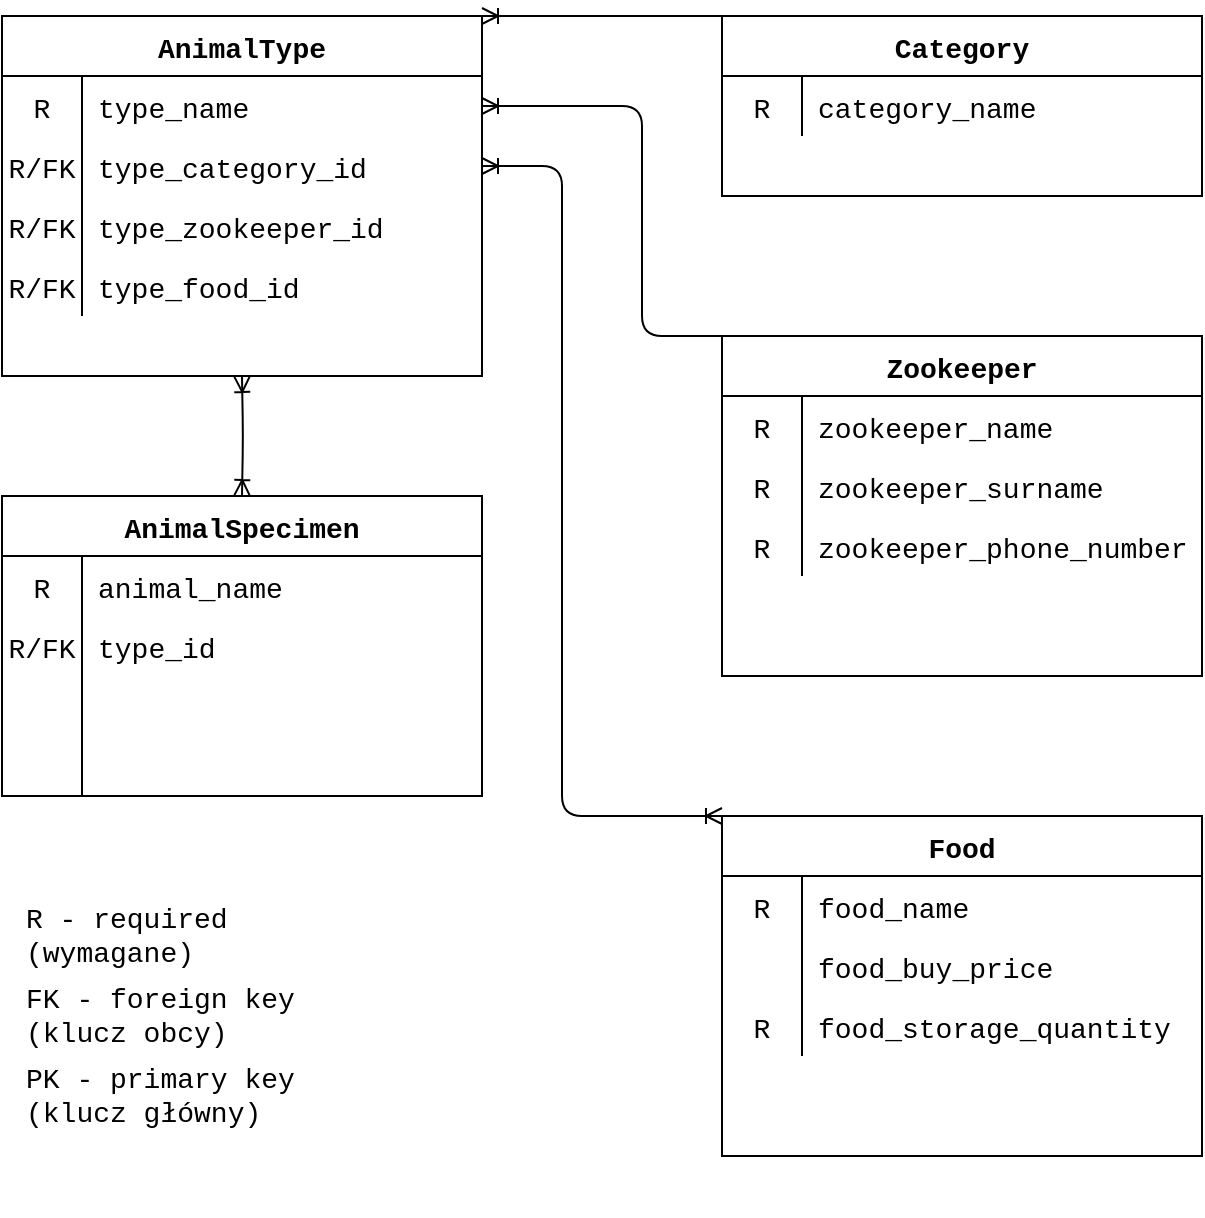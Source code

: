 <mxfile version="14.7.3" type="github">
  <diagram id="sl1sLAIorJPmM6Glef_p" name="Page-1">
    <mxGraphModel dx="1422" dy="791" grid="1" gridSize="10" guides="1" tooltips="1" connect="1" arrows="1" fold="1" page="0" pageScale="1" pageWidth="827" pageHeight="1169" math="0" shadow="0">
      <root>
        <mxCell id="0" />
        <mxCell id="1" parent="0" />
        <mxCell id="H-2fJrms_N8roYaYfMnV-32" value="Zookeeper" style="shape=table;startSize=30;container=1;collapsible=1;childLayout=tableLayout;fixedRows=1;rowLines=0;fontStyle=1;align=center;resizeLast=1;fontFamily=Courier New;fontSize=14;" parent="1" vertex="1">
          <mxGeometry x="360" y="240" width="240" height="170" as="geometry" />
        </mxCell>
        <mxCell id="H-2fJrms_N8roYaYfMnV-36" value="" style="shape=partialRectangle;collapsible=0;dropTarget=0;pointerEvents=0;fillColor=none;top=0;left=0;bottom=0;right=0;points=[[0,0.5],[1,0.5]];portConstraint=eastwest;fontFamily=Courier New;fontSize=14;" parent="H-2fJrms_N8roYaYfMnV-32" vertex="1">
          <mxGeometry y="30" width="240" height="30" as="geometry" />
        </mxCell>
        <mxCell id="H-2fJrms_N8roYaYfMnV-37" value="R" style="shape=partialRectangle;connectable=0;fillColor=none;top=0;left=0;bottom=0;right=0;editable=1;overflow=hidden;fontFamily=Courier New;fontSize=14;" parent="H-2fJrms_N8roYaYfMnV-36" vertex="1">
          <mxGeometry width="40" height="30" as="geometry" />
        </mxCell>
        <mxCell id="H-2fJrms_N8roYaYfMnV-38" value="zookeeper_name" style="shape=partialRectangle;connectable=0;fillColor=none;top=0;left=0;bottom=0;right=0;align=left;spacingLeft=6;overflow=hidden;fontFamily=Courier New;fontSize=14;" parent="H-2fJrms_N8roYaYfMnV-36" vertex="1">
          <mxGeometry x="40" width="200" height="30" as="geometry" />
        </mxCell>
        <mxCell id="H-2fJrms_N8roYaYfMnV-39" value="" style="shape=partialRectangle;collapsible=0;dropTarget=0;pointerEvents=0;fillColor=none;top=0;left=0;bottom=0;right=0;points=[[0,0.5],[1,0.5]];portConstraint=eastwest;fontFamily=Courier New;fontSize=14;" parent="H-2fJrms_N8roYaYfMnV-32" vertex="1">
          <mxGeometry y="60" width="240" height="30" as="geometry" />
        </mxCell>
        <mxCell id="H-2fJrms_N8roYaYfMnV-40" value="R" style="shape=partialRectangle;connectable=0;fillColor=none;top=0;left=0;bottom=0;right=0;editable=1;overflow=hidden;fontFamily=Courier New;fontSize=14;" parent="H-2fJrms_N8roYaYfMnV-39" vertex="1">
          <mxGeometry width="40" height="30" as="geometry" />
        </mxCell>
        <mxCell id="H-2fJrms_N8roYaYfMnV-41" value="zookeeper_surname" style="shape=partialRectangle;connectable=0;fillColor=none;top=0;left=0;bottom=0;right=0;align=left;spacingLeft=6;overflow=hidden;fontFamily=Courier New;fontSize=14;" parent="H-2fJrms_N8roYaYfMnV-39" vertex="1">
          <mxGeometry x="40" width="200" height="30" as="geometry" />
        </mxCell>
        <mxCell id="H-2fJrms_N8roYaYfMnV-42" value="" style="shape=partialRectangle;collapsible=0;dropTarget=0;pointerEvents=0;fillColor=none;top=0;left=0;bottom=0;right=0;points=[[0,0.5],[1,0.5]];portConstraint=eastwest;fontFamily=Courier New;fontSize=14;" parent="H-2fJrms_N8roYaYfMnV-32" vertex="1">
          <mxGeometry y="90" width="240" height="30" as="geometry" />
        </mxCell>
        <mxCell id="H-2fJrms_N8roYaYfMnV-43" value="R" style="shape=partialRectangle;connectable=0;fillColor=none;top=0;left=0;bottom=0;right=0;editable=1;overflow=hidden;fontFamily=Courier New;fontSize=14;" parent="H-2fJrms_N8roYaYfMnV-42" vertex="1">
          <mxGeometry width="40" height="30" as="geometry" />
        </mxCell>
        <mxCell id="H-2fJrms_N8roYaYfMnV-44" value="zookeeper_phone_number" style="shape=partialRectangle;connectable=0;fillColor=none;top=0;left=0;bottom=0;right=0;align=left;spacingLeft=6;overflow=hidden;fontFamily=Courier New;fontSize=14;" parent="H-2fJrms_N8roYaYfMnV-42" vertex="1">
          <mxGeometry x="40" width="200" height="30" as="geometry" />
        </mxCell>
        <mxCell id="H-2fJrms_N8roYaYfMnV-55" value="Category" style="shape=table;startSize=30;container=1;collapsible=1;childLayout=tableLayout;fixedRows=1;rowLines=0;fontStyle=1;align=center;resizeLast=1;fontFamily=Courier New;fontSize=14;" parent="1" vertex="1">
          <mxGeometry x="360" y="80" width="240" height="90" as="geometry" />
        </mxCell>
        <mxCell id="H-2fJrms_N8roYaYfMnV-59" value="" style="shape=partialRectangle;collapsible=0;dropTarget=0;pointerEvents=0;fillColor=none;top=0;left=0;bottom=0;right=0;points=[[0,0.5],[1,0.5]];portConstraint=eastwest;fontFamily=Courier New;fontSize=14;" parent="H-2fJrms_N8roYaYfMnV-55" vertex="1">
          <mxGeometry y="30" width="240" height="30" as="geometry" />
        </mxCell>
        <mxCell id="H-2fJrms_N8roYaYfMnV-60" value="R" style="shape=partialRectangle;connectable=0;fillColor=none;top=0;left=0;bottom=0;right=0;editable=1;overflow=hidden;fontFamily=Courier New;fontSize=14;" parent="H-2fJrms_N8roYaYfMnV-59" vertex="1">
          <mxGeometry width="40" height="30" as="geometry" />
        </mxCell>
        <mxCell id="H-2fJrms_N8roYaYfMnV-61" value="category_name" style="shape=partialRectangle;connectable=0;fillColor=none;top=0;left=0;bottom=0;right=0;align=left;spacingLeft=6;overflow=hidden;fontFamily=Courier New;fontSize=14;" parent="H-2fJrms_N8roYaYfMnV-59" vertex="1">
          <mxGeometry x="40" width="200" height="30" as="geometry" />
        </mxCell>
        <mxCell id="H-2fJrms_N8roYaYfMnV-68" value="" style="group;fontFamily=Courier New;fontSize=14;" parent="1" vertex="1" connectable="0">
          <mxGeometry x="360" y="480" width="240" height="200" as="geometry" />
        </mxCell>
        <mxCell id="H-2fJrms_N8roYaYfMnV-19" value="Food" style="shape=table;startSize=30;container=1;collapsible=1;childLayout=tableLayout;fixedRows=1;rowLines=0;fontStyle=1;align=center;resizeLast=1;fontFamily=Courier New;fontSize=14;" parent="H-2fJrms_N8roYaYfMnV-68" vertex="1">
          <mxGeometry width="240" height="170" as="geometry" />
        </mxCell>
        <mxCell id="H-2fJrms_N8roYaYfMnV-23" value="" style="shape=partialRectangle;collapsible=0;dropTarget=0;pointerEvents=0;fillColor=none;top=0;left=0;bottom=0;right=0;points=[[0,0.5],[1,0.5]];portConstraint=eastwest;fontFamily=Courier New;fontSize=14;" parent="H-2fJrms_N8roYaYfMnV-19" vertex="1">
          <mxGeometry y="30" width="240" height="30" as="geometry" />
        </mxCell>
        <mxCell id="H-2fJrms_N8roYaYfMnV-24" value="R" style="shape=partialRectangle;connectable=0;fillColor=none;top=0;left=0;bottom=0;right=0;editable=1;overflow=hidden;fontFamily=Courier New;fontSize=14;" parent="H-2fJrms_N8roYaYfMnV-23" vertex="1">
          <mxGeometry width="40" height="30" as="geometry" />
        </mxCell>
        <mxCell id="H-2fJrms_N8roYaYfMnV-25" value="food_name" style="shape=partialRectangle;connectable=0;fillColor=none;top=0;left=0;bottom=0;right=0;align=left;spacingLeft=6;overflow=hidden;fontFamily=Courier New;fontSize=14;" parent="H-2fJrms_N8roYaYfMnV-23" vertex="1">
          <mxGeometry x="40" width="200" height="30" as="geometry" />
        </mxCell>
        <mxCell id="H-2fJrms_N8roYaYfMnV-26" value="" style="shape=partialRectangle;collapsible=0;dropTarget=0;pointerEvents=0;fillColor=none;top=0;left=0;bottom=0;right=0;points=[[0,0.5],[1,0.5]];portConstraint=eastwest;fontFamily=Courier New;fontSize=14;" parent="H-2fJrms_N8roYaYfMnV-19" vertex="1">
          <mxGeometry y="60" width="240" height="30" as="geometry" />
        </mxCell>
        <mxCell id="H-2fJrms_N8roYaYfMnV-27" value="" style="shape=partialRectangle;connectable=0;fillColor=none;top=0;left=0;bottom=0;right=0;editable=1;overflow=hidden;fontFamily=Courier New;fontSize=14;" parent="H-2fJrms_N8roYaYfMnV-26" vertex="1">
          <mxGeometry width="40" height="30" as="geometry" />
        </mxCell>
        <mxCell id="H-2fJrms_N8roYaYfMnV-28" value="food_buy_price" style="shape=partialRectangle;connectable=0;fillColor=none;top=0;left=0;bottom=0;right=0;align=left;spacingLeft=6;overflow=hidden;fontFamily=Courier New;fontSize=14;" parent="H-2fJrms_N8roYaYfMnV-26" vertex="1">
          <mxGeometry x="40" width="200" height="30" as="geometry" />
        </mxCell>
        <mxCell id="H-2fJrms_N8roYaYfMnV-29" value="" style="shape=partialRectangle;collapsible=0;dropTarget=0;pointerEvents=0;fillColor=none;top=0;left=0;bottom=0;right=0;points=[[0,0.5],[1,0.5]];portConstraint=eastwest;fontFamily=Courier New;fontSize=14;" parent="H-2fJrms_N8roYaYfMnV-19" vertex="1">
          <mxGeometry y="90" width="240" height="30" as="geometry" />
        </mxCell>
        <mxCell id="H-2fJrms_N8roYaYfMnV-30" value="" style="shape=partialRectangle;connectable=0;fillColor=none;top=0;left=0;bottom=0;right=0;editable=1;overflow=hidden;fontFamily=Courier New;fontSize=14;" parent="H-2fJrms_N8roYaYfMnV-29" vertex="1">
          <mxGeometry width="40" height="30" as="geometry" />
        </mxCell>
        <mxCell id="H-2fJrms_N8roYaYfMnV-31" value="food_storage_quantity" style="shape=partialRectangle;connectable=0;fillColor=none;top=0;left=0;bottom=0;right=0;align=left;spacingLeft=6;overflow=hidden;fontFamily=Courier New;fontSize=14;" parent="H-2fJrms_N8roYaYfMnV-29" vertex="1">
          <mxGeometry x="40" width="200" height="30" as="geometry" />
        </mxCell>
        <mxCell id="H-2fJrms_N8roYaYfMnV-53" value="R" style="shape=partialRectangle;connectable=0;fillColor=none;top=0;left=0;bottom=0;right=0;editable=1;overflow=hidden;fontFamily=Courier New;fontSize=14;" parent="H-2fJrms_N8roYaYfMnV-68" vertex="1">
          <mxGeometry y="86.25" width="40" height="37.5" as="geometry" />
        </mxCell>
        <mxCell id="H-2fJrms_N8roYaYfMnV-69" value="" style="group;fontFamily=Courier New;fontSize=14;" parent="1" vertex="1" connectable="0">
          <mxGeometry y="80" width="240" height="240" as="geometry" />
        </mxCell>
        <mxCell id="H-2fJrms_N8roYaYfMnV-6" value="AnimalType" style="shape=table;startSize=30;container=1;collapsible=1;childLayout=tableLayout;fixedRows=1;rowLines=0;fontStyle=1;align=center;resizeLast=1;fontFamily=Courier New;fontSize=14;" parent="H-2fJrms_N8roYaYfMnV-69" vertex="1">
          <mxGeometry width="240.0" height="180" as="geometry" />
        </mxCell>
        <mxCell id="H-2fJrms_N8roYaYfMnV-10" value="" style="shape=partialRectangle;collapsible=0;dropTarget=0;pointerEvents=0;fillColor=none;top=0;left=0;bottom=0;right=0;points=[[0,0.5],[1,0.5]];portConstraint=eastwest;fontFamily=Courier New;fontSize=14;" parent="H-2fJrms_N8roYaYfMnV-6" vertex="1">
          <mxGeometry y="30" width="240.0" height="30" as="geometry" />
        </mxCell>
        <mxCell id="H-2fJrms_N8roYaYfMnV-11" value="R" style="shape=partialRectangle;connectable=0;fillColor=none;top=0;left=0;bottom=0;right=0;editable=1;overflow=hidden;fontFamily=Courier New;fontSize=14;" parent="H-2fJrms_N8roYaYfMnV-10" vertex="1">
          <mxGeometry width="40" height="30" as="geometry" />
        </mxCell>
        <mxCell id="H-2fJrms_N8roYaYfMnV-12" value="type_name" style="shape=partialRectangle;connectable=0;fillColor=none;top=0;left=0;bottom=0;right=0;align=left;spacingLeft=6;overflow=hidden;fontFamily=Courier New;fontSize=14;" parent="H-2fJrms_N8roYaYfMnV-10" vertex="1">
          <mxGeometry x="40" width="200.0" height="30" as="geometry" />
        </mxCell>
        <mxCell id="H-2fJrms_N8roYaYfMnV-13" value="" style="shape=partialRectangle;collapsible=0;dropTarget=0;pointerEvents=0;fillColor=none;top=0;left=0;bottom=0;right=0;points=[[0,0.5],[1,0.5]];portConstraint=eastwest;fontFamily=Courier New;fontSize=14;" parent="H-2fJrms_N8roYaYfMnV-6" vertex="1">
          <mxGeometry y="60" width="240.0" height="30" as="geometry" />
        </mxCell>
        <mxCell id="H-2fJrms_N8roYaYfMnV-14" value="R/FK" style="shape=partialRectangle;connectable=0;fillColor=none;top=0;left=0;bottom=0;right=0;editable=1;overflow=hidden;fontFamily=Courier New;fontSize=14;" parent="H-2fJrms_N8roYaYfMnV-13" vertex="1">
          <mxGeometry width="40" height="30" as="geometry" />
        </mxCell>
        <mxCell id="H-2fJrms_N8roYaYfMnV-15" value="type_category_id" style="shape=partialRectangle;connectable=0;fillColor=none;top=0;left=0;bottom=0;right=0;align=left;spacingLeft=6;overflow=hidden;fontFamily=Courier New;fontSize=14;" parent="H-2fJrms_N8roYaYfMnV-13" vertex="1">
          <mxGeometry x="40" width="200.0" height="30" as="geometry" />
        </mxCell>
        <mxCell id="H-2fJrms_N8roYaYfMnV-16" value="" style="shape=partialRectangle;collapsible=0;dropTarget=0;pointerEvents=0;fillColor=none;top=0;left=0;bottom=0;right=0;points=[[0,0.5],[1,0.5]];portConstraint=eastwest;fontFamily=Courier New;fontSize=14;" parent="H-2fJrms_N8roYaYfMnV-6" vertex="1">
          <mxGeometry y="90" width="240.0" height="30" as="geometry" />
        </mxCell>
        <mxCell id="H-2fJrms_N8roYaYfMnV-17" value="R/FK" style="shape=partialRectangle;connectable=0;fillColor=none;top=0;left=0;bottom=0;right=0;editable=1;overflow=hidden;fontFamily=Courier New;fontSize=14;" parent="H-2fJrms_N8roYaYfMnV-16" vertex="1">
          <mxGeometry width="40" height="30" as="geometry" />
        </mxCell>
        <mxCell id="H-2fJrms_N8roYaYfMnV-18" value="type_zookeeper_id" style="shape=partialRectangle;connectable=0;fillColor=none;top=0;left=0;bottom=0;right=0;align=left;spacingLeft=6;overflow=hidden;fontFamily=Courier New;fontSize=14;" parent="H-2fJrms_N8roYaYfMnV-16" vertex="1">
          <mxGeometry x="40" width="200.0" height="30" as="geometry" />
        </mxCell>
        <mxCell id="H-2fJrms_N8roYaYfMnV-81" value="" style="shape=partialRectangle;collapsible=0;dropTarget=0;pointerEvents=0;fillColor=none;top=0;left=0;bottom=0;right=0;points=[[0,0.5],[1,0.5]];portConstraint=eastwest;fontFamily=Courier New;fontSize=14;" parent="H-2fJrms_N8roYaYfMnV-6" vertex="1">
          <mxGeometry y="120" width="240.0" height="30" as="geometry" />
        </mxCell>
        <mxCell id="H-2fJrms_N8roYaYfMnV-82" value="R/FK" style="shape=partialRectangle;connectable=0;fillColor=none;top=0;left=0;bottom=0;right=0;editable=1;overflow=hidden;fontFamily=Courier New;fontSize=14;" parent="H-2fJrms_N8roYaYfMnV-81" vertex="1">
          <mxGeometry width="40" height="30" as="geometry" />
        </mxCell>
        <mxCell id="H-2fJrms_N8roYaYfMnV-83" value="type_food_id" style="shape=partialRectangle;connectable=0;fillColor=none;top=0;left=0;bottom=0;right=0;align=left;spacingLeft=6;overflow=hidden;fontFamily=Courier New;fontSize=14;" parent="H-2fJrms_N8roYaYfMnV-81" vertex="1">
          <mxGeometry x="40" width="200.0" height="30" as="geometry" />
        </mxCell>
        <mxCell id="j7wjAvhCDBgRRpmqPYxo-1" value="&lt;div&gt;R - required&lt;/div&gt;&lt;div&gt;(wymagane)&lt;/div&gt;" style="text;html=1;strokeColor=none;fillColor=none;align=left;verticalAlign=middle;whiteSpace=wrap;rounded=0;fontFamily=Courier New;fontSize=14;spacingLeft=10;" parent="1" vertex="1">
          <mxGeometry y="520.5" width="240" height="39" as="geometry" />
        </mxCell>
        <mxCell id="j7wjAvhCDBgRRpmqPYxo-2" value="&lt;div&gt;FK - foreign key&lt;/div&gt;&lt;div&gt;(klucz obcy)&lt;br&gt;&lt;/div&gt;" style="text;html=1;strokeColor=none;fillColor=none;align=left;verticalAlign=middle;whiteSpace=wrap;rounded=0;fontFamily=Courier New;fontSize=14;spacingLeft=10;" parent="1" vertex="1">
          <mxGeometry y="559.5" width="240" height="40" as="geometry" />
        </mxCell>
        <mxCell id="j7wjAvhCDBgRRpmqPYxo-5" value="&lt;div&gt;PK - primary key&lt;/div&gt;&lt;div&gt;(klucz główny)&lt;br&gt;&lt;/div&gt;" style="text;html=1;strokeColor=none;fillColor=none;align=left;verticalAlign=middle;whiteSpace=wrap;rounded=0;fontFamily=Courier New;fontSize=14;spacingLeft=10;" parent="1" vertex="1">
          <mxGeometry y="599.5" width="240" height="40" as="geometry" />
        </mxCell>
        <mxCell id="9mAfEihb3jiWLd-zYQqV-1" value="" style="edgeStyle=entityRelationEdgeStyle;fontSize=12;html=1;endArrow=ERoneToMany;exitX=0;exitY=0;exitDx=0;exitDy=0;entryX=1;entryY=0;entryDx=0;entryDy=0;" edge="1" parent="1" source="H-2fJrms_N8roYaYfMnV-55" target="H-2fJrms_N8roYaYfMnV-6">
          <mxGeometry width="100" height="100" relative="1" as="geometry">
            <mxPoint x="350" y="340" as="sourcePoint" />
            <mxPoint x="250" y="440" as="targetPoint" />
          </mxGeometry>
        </mxCell>
        <mxCell id="9mAfEihb3jiWLd-zYQqV-3" value="" style="edgeStyle=elbowEdgeStyle;fontSize=12;html=1;endArrow=ERoneToMany;exitX=0;exitY=0;exitDx=0;exitDy=0;entryX=1;entryY=0.5;entryDx=0;entryDy=0;" edge="1" parent="1" source="H-2fJrms_N8roYaYfMnV-32" target="H-2fJrms_N8roYaYfMnV-10">
          <mxGeometry width="100" height="100" relative="1" as="geometry">
            <mxPoint x="310" y="260" as="sourcePoint" />
            <mxPoint x="270" y="100" as="targetPoint" />
            <Array as="points">
              <mxPoint x="320" y="160" />
            </Array>
          </mxGeometry>
        </mxCell>
        <mxCell id="9mAfEihb3jiWLd-zYQqV-4" value="" style="edgeStyle=elbowEdgeStyle;fontSize=12;html=1;endArrow=ERoneToMany;entryX=1;entryY=0.5;entryDx=0;entryDy=0;exitX=0;exitY=0;exitDx=0;exitDy=0;startArrow=ERoneToMany;startFill=0;" edge="1" parent="1" source="H-2fJrms_N8roYaYfMnV-19" target="H-2fJrms_N8roYaYfMnV-13">
          <mxGeometry width="100" height="100" relative="1" as="geometry">
            <mxPoint x="360" y="250" as="sourcePoint" />
            <mxPoint x="240" y="100" as="targetPoint" />
            <Array as="points">
              <mxPoint x="280" y="290" />
            </Array>
          </mxGeometry>
        </mxCell>
        <mxCell id="9mAfEihb3jiWLd-zYQqV-5" value="AnimalSpecimen" style="shape=table;startSize=30;container=1;collapsible=1;childLayout=tableLayout;fixedRows=1;rowLines=0;fontStyle=1;align=center;resizeLast=1;fontFamily=Courier New;fontSize=14;" vertex="1" parent="1">
          <mxGeometry y="320" width="240" height="150" as="geometry" />
        </mxCell>
        <mxCell id="9mAfEihb3jiWLd-zYQqV-6" value="" style="shape=partialRectangle;collapsible=0;dropTarget=0;pointerEvents=0;fillColor=none;top=0;left=0;bottom=0;right=0;points=[[0,0.5],[1,0.5]];portConstraint=eastwest;fontFamily=Courier New;fontSize=14;" vertex="1" parent="9mAfEihb3jiWLd-zYQqV-5">
          <mxGeometry y="30" width="240" height="30" as="geometry" />
        </mxCell>
        <mxCell id="9mAfEihb3jiWLd-zYQqV-7" value="R" style="shape=partialRectangle;connectable=0;fillColor=none;top=0;left=0;bottom=0;right=0;editable=1;overflow=hidden;fontFamily=Courier New;fontSize=14;" vertex="1" parent="9mAfEihb3jiWLd-zYQqV-6">
          <mxGeometry width="40" height="30" as="geometry" />
        </mxCell>
        <mxCell id="9mAfEihb3jiWLd-zYQqV-8" value="animal_name" style="shape=partialRectangle;connectable=0;fillColor=none;top=0;left=0;bottom=0;right=0;align=left;spacingLeft=6;overflow=hidden;fontFamily=Courier New;fontSize=14;" vertex="1" parent="9mAfEihb3jiWLd-zYQqV-6">
          <mxGeometry x="40" width="200" height="30" as="geometry" />
        </mxCell>
        <mxCell id="9mAfEihb3jiWLd-zYQqV-9" value="" style="shape=partialRectangle;collapsible=0;dropTarget=0;pointerEvents=0;fillColor=none;top=0;left=0;bottom=0;right=0;points=[[0,0.5],[1,0.5]];portConstraint=eastwest;fontFamily=Courier New;fontSize=14;" vertex="1" parent="9mAfEihb3jiWLd-zYQqV-5">
          <mxGeometry y="60" width="240" height="30" as="geometry" />
        </mxCell>
        <mxCell id="9mAfEihb3jiWLd-zYQqV-10" value="R/FK" style="shape=partialRectangle;connectable=0;fillColor=none;top=0;left=0;bottom=0;right=0;editable=1;overflow=hidden;fontFamily=Courier New;fontSize=14;" vertex="1" parent="9mAfEihb3jiWLd-zYQqV-9">
          <mxGeometry width="40" height="30" as="geometry" />
        </mxCell>
        <mxCell id="9mAfEihb3jiWLd-zYQqV-11" value="type_id" style="shape=partialRectangle;connectable=0;fillColor=none;top=0;left=0;bottom=0;right=0;align=left;spacingLeft=6;overflow=hidden;fontFamily=Courier New;fontSize=14;" vertex="1" parent="9mAfEihb3jiWLd-zYQqV-9">
          <mxGeometry x="40" width="200" height="30" as="geometry" />
        </mxCell>
        <mxCell id="9mAfEihb3jiWLd-zYQqV-12" value="" style="shape=partialRectangle;collapsible=0;dropTarget=0;pointerEvents=0;fillColor=none;top=0;left=0;bottom=0;right=0;points=[[0,0.5],[1,0.5]];portConstraint=eastwest;fontFamily=Courier New;fontSize=14;" vertex="1" parent="9mAfEihb3jiWLd-zYQqV-5">
          <mxGeometry y="90" width="240" height="30" as="geometry" />
        </mxCell>
        <mxCell id="9mAfEihb3jiWLd-zYQqV-13" value="" style="shape=partialRectangle;connectable=0;fillColor=none;top=0;left=0;bottom=0;right=0;editable=1;overflow=hidden;fontFamily=Courier New;fontSize=14;" vertex="1" parent="9mAfEihb3jiWLd-zYQqV-12">
          <mxGeometry width="40" height="30" as="geometry" />
        </mxCell>
        <mxCell id="9mAfEihb3jiWLd-zYQqV-14" value="" style="shape=partialRectangle;connectable=0;fillColor=none;top=0;left=0;bottom=0;right=0;align=left;spacingLeft=6;overflow=hidden;fontFamily=Courier New;fontSize=14;" vertex="1" parent="9mAfEihb3jiWLd-zYQqV-12">
          <mxGeometry x="40" width="200" height="30" as="geometry" />
        </mxCell>
        <mxCell id="9mAfEihb3jiWLd-zYQqV-15" value="" style="shape=partialRectangle;collapsible=0;dropTarget=0;pointerEvents=0;fillColor=none;top=0;left=0;bottom=0;right=0;points=[[0,0.5],[1,0.5]];portConstraint=eastwest;fontFamily=Courier New;fontSize=14;" vertex="1" parent="9mAfEihb3jiWLd-zYQqV-5">
          <mxGeometry y="120" width="240" height="30" as="geometry" />
        </mxCell>
        <mxCell id="9mAfEihb3jiWLd-zYQqV-16" value="" style="shape=partialRectangle;connectable=0;fillColor=none;top=0;left=0;bottom=0;right=0;editable=1;overflow=hidden;fontFamily=Courier New;fontSize=14;" vertex="1" parent="9mAfEihb3jiWLd-zYQqV-15">
          <mxGeometry width="40" height="30" as="geometry" />
        </mxCell>
        <mxCell id="9mAfEihb3jiWLd-zYQqV-17" value="" style="shape=partialRectangle;connectable=0;fillColor=none;top=0;left=0;bottom=0;right=0;align=left;spacingLeft=6;overflow=hidden;fontFamily=Courier New;fontSize=14;" vertex="1" parent="9mAfEihb3jiWLd-zYQqV-15">
          <mxGeometry x="40" width="200" height="30" as="geometry" />
        </mxCell>
        <mxCell id="9mAfEihb3jiWLd-zYQqV-18" value="" style="edgeStyle=orthogonalEdgeStyle;fontSize=12;html=1;endArrow=ERoneToMany;startArrow=ERoneToMany;startFill=0;entryX=0.5;entryY=1;entryDx=0;entryDy=0;" edge="1" parent="1" target="H-2fJrms_N8roYaYfMnV-6">
          <mxGeometry width="100" height="100" relative="1" as="geometry">
            <mxPoint x="120" y="320" as="sourcePoint" />
            <mxPoint x="310" y="300" as="targetPoint" />
          </mxGeometry>
        </mxCell>
      </root>
    </mxGraphModel>
  </diagram>
</mxfile>
